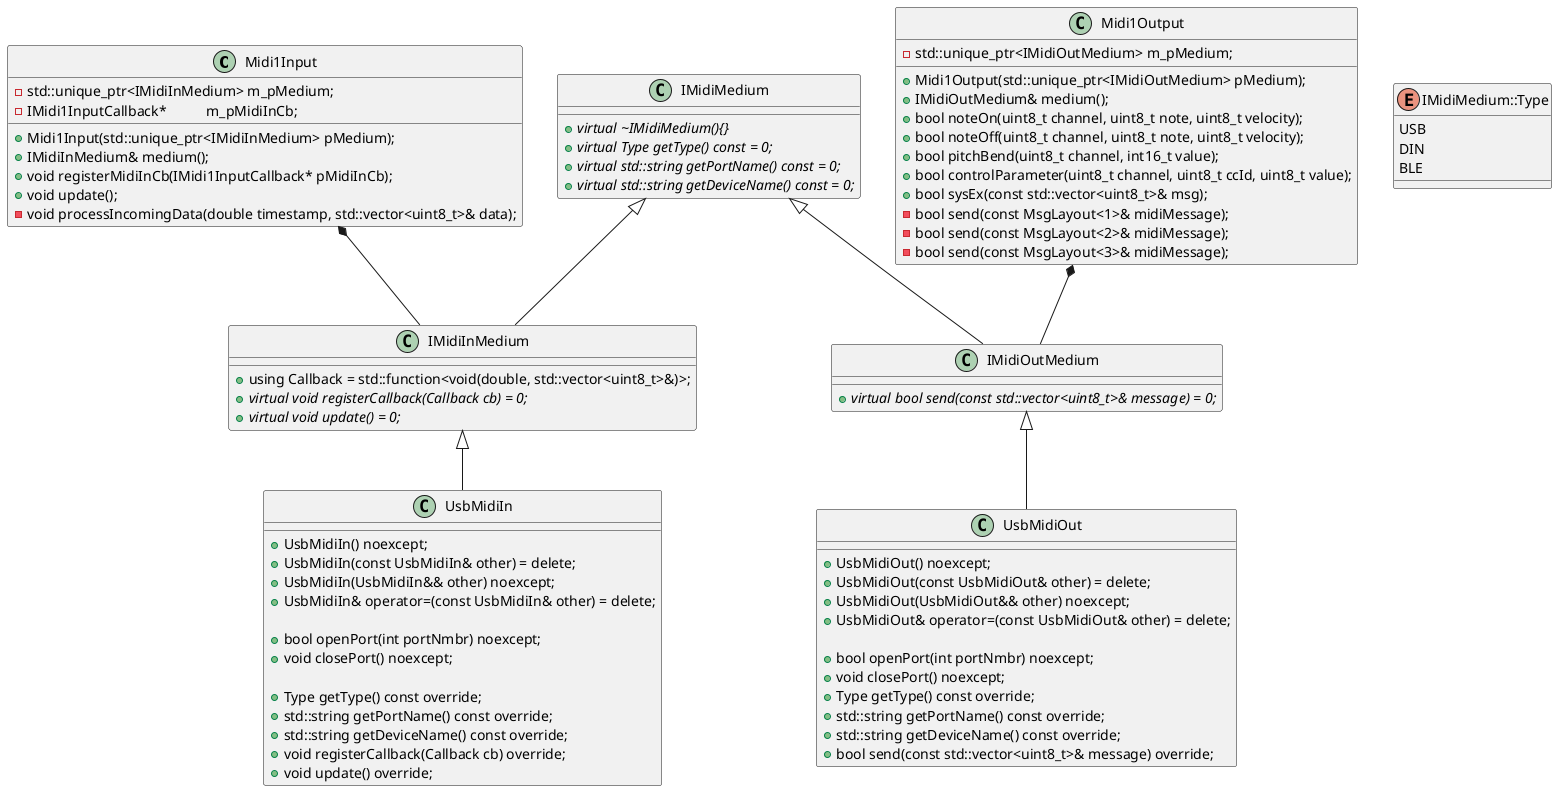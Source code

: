 @startuml

class Midi1Input
{
    +Midi1Input(std::unique_ptr<IMidiInMedium> pMedium);
    +IMidiInMedium& medium();
    +void registerMidiInCb(IMidi1InputCallback* pMidiInCb);
    +void update();
    -std::unique_ptr<IMidiInMedium> m_pMedium;
    -IMidi1InputCallback*           m_pMidiInCb;
    -void processIncomingData(double timestamp, std::vector<uint8_t>& data);
}

class Midi1Output
{
    +Midi1Output(std::unique_ptr<IMidiOutMedium> pMedium);
    +IMidiOutMedium& medium();
    +bool noteOn(uint8_t channel, uint8_t note, uint8_t velocity);
    +bool noteOff(uint8_t channel, uint8_t note, uint8_t velocity);
    +bool pitchBend(uint8_t channel, int16_t value);
    +bool controlParameter(uint8_t channel, uint8_t ccId, uint8_t value);
    +bool sysEx(const std::vector<uint8_t>& msg);
    -std::unique_ptr<IMidiOutMedium> m_pMedium;
    -bool send(const MsgLayout<1>& midiMessage);
    -bool send(const MsgLayout<2>& midiMessage);
    -bool send(const MsgLayout<3>& midiMessage);
}

enum IMidiMedium::Type
{
    USB
    DIN
    BLE
}

class IMidiMedium
{
    +{abstract}virtual ~IMidiMedium(){}
    +{abstract}virtual Type getType() const = 0;
    +{abstract}virtual std::string getPortName() const = 0;
    +{abstract}virtual std::string getDeviceName() const = 0;
}

class IMidiInMedium
{
    +using Callback = std::function<void(double, std::vector<uint8_t>&)>;
    +{abstract}virtual void registerCallback(Callback cb) = 0;
    +{abstract}virtual void update() = 0;
}

class IMidiOutMedium
{
    +{abstract}virtual bool send(const std::vector<uint8_t>& message) = 0;
}

class UsbMidiIn
{
    +UsbMidiIn() noexcept;
    +UsbMidiIn(const UsbMidiIn& other) = delete;
    +UsbMidiIn(UsbMidiIn&& other) noexcept;
    +UsbMidiIn& operator=(const UsbMidiIn& other) = delete;
    
    +bool openPort(int portNmbr) noexcept;
    +void closePort() noexcept;

    +Type getType() const override;
    +std::string getPortName() const override;
    +std::string getDeviceName() const override;
    +void registerCallback(Callback cb) override;
    +void update() override;
}

class UsbMidiOut
{
    +UsbMidiOut() noexcept;
    +UsbMidiOut(const UsbMidiOut& other) = delete;
    +UsbMidiOut(UsbMidiOut&& other) noexcept;
    +UsbMidiOut& operator=(const UsbMidiOut& other) = delete;

    +bool openPort(int portNmbr) noexcept;
    +void closePort() noexcept;
    +Type getType() const override;
    +std::string getPortName() const override;
    +std::string getDeviceName() const override;
    +bool send(const std::vector<uint8_t>& message) override;
}

IMidiMedium <|-- IMidiInMedium
IMidiMedium <|-- IMidiOutMedium
IMidiInMedium <|-- UsbMidiIn
IMidiOutMedium  <|-- UsbMidiOut

Midi1Input *-- IMidiInMedium
Midi1Output *-- IMidiOutMedium

@enduml